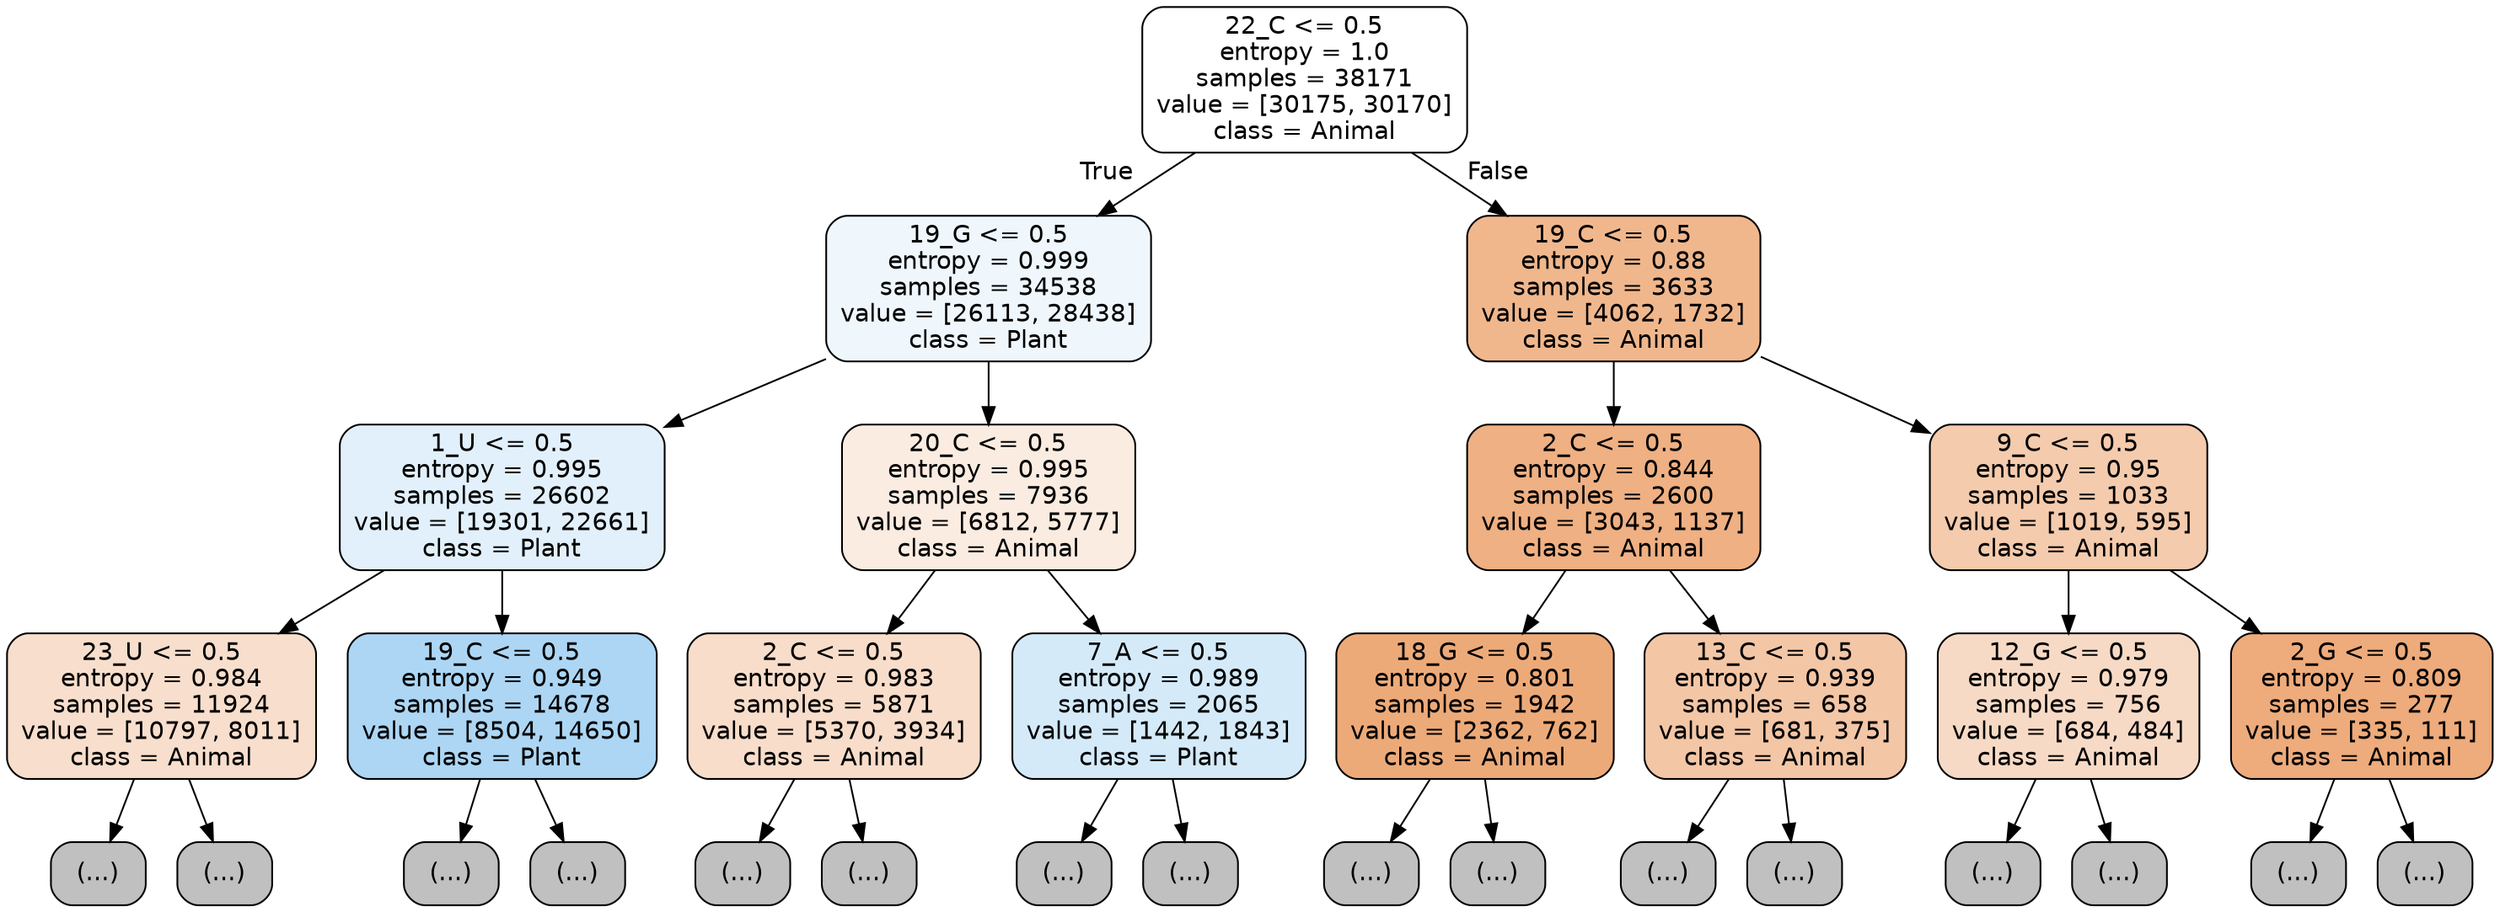 digraph Tree {
node [shape=box, style="filled, rounded", color="black", fontname="helvetica"] ;
edge [fontname="helvetica"] ;
0 [label="22_C <= 0.5\nentropy = 1.0\nsamples = 38171\nvalue = [30175, 30170]\nclass = Animal", fillcolor="#ffffff"] ;
1 [label="19_G <= 0.5\nentropy = 0.999\nsamples = 34538\nvalue = [26113, 28438]\nclass = Plant", fillcolor="#eff7fd"] ;
0 -> 1 [labeldistance=2.5, labelangle=45, headlabel="True"] ;
2 [label="1_U <= 0.5\nentropy = 0.995\nsamples = 26602\nvalue = [19301, 22661]\nclass = Plant", fillcolor="#e2f0fb"] ;
1 -> 2 ;
3 [label="23_U <= 0.5\nentropy = 0.984\nsamples = 11924\nvalue = [10797, 8011]\nclass = Animal", fillcolor="#f8decc"] ;
2 -> 3 ;
4 [label="(...)", fillcolor="#C0C0C0"] ;
3 -> 4 ;
6131 [label="(...)", fillcolor="#C0C0C0"] ;
3 -> 6131 ;
6384 [label="19_C <= 0.5\nentropy = 0.949\nsamples = 14678\nvalue = [8504, 14650]\nclass = Plant", fillcolor="#acd6f4"] ;
2 -> 6384 ;
6385 [label="(...)", fillcolor="#C0C0C0"] ;
6384 -> 6385 ;
9686 [label="(...)", fillcolor="#C0C0C0"] ;
6384 -> 9686 ;
11313 [label="20_C <= 0.5\nentropy = 0.995\nsamples = 7936\nvalue = [6812, 5777]\nclass = Animal", fillcolor="#fbece1"] ;
1 -> 11313 ;
11314 [label="2_C <= 0.5\nentropy = 0.983\nsamples = 5871\nvalue = [5370, 3934]\nclass = Animal", fillcolor="#f8ddca"] ;
11313 -> 11314 ;
11315 [label="(...)", fillcolor="#C0C0C0"] ;
11314 -> 11315 ;
13756 [label="(...)", fillcolor="#C0C0C0"] ;
11314 -> 13756 ;
14375 [label="7_A <= 0.5\nentropy = 0.989\nsamples = 2065\nvalue = [1442, 1843]\nclass = Plant", fillcolor="#d4eaf9"] ;
11313 -> 14375 ;
14376 [label="(...)", fillcolor="#C0C0C0"] ;
14375 -> 14376 ;
15085 [label="(...)", fillcolor="#C0C0C0"] ;
14375 -> 15085 ;
15312 [label="19_C <= 0.5\nentropy = 0.88\nsamples = 3633\nvalue = [4062, 1732]\nclass = Animal", fillcolor="#f0b78d"] ;
0 -> 15312 [labeldistance=2.5, labelangle=-45, headlabel="False"] ;
15313 [label="2_C <= 0.5\nentropy = 0.844\nsamples = 2600\nvalue = [3043, 1137]\nclass = Animal", fillcolor="#efb083"] ;
15312 -> 15313 ;
15314 [label="18_G <= 0.5\nentropy = 0.801\nsamples = 1942\nvalue = [2362, 762]\nclass = Animal", fillcolor="#edaa79"] ;
15313 -> 15314 ;
15315 [label="(...)", fillcolor="#C0C0C0"] ;
15314 -> 15315 ;
16000 [label="(...)", fillcolor="#C0C0C0"] ;
15314 -> 16000 ;
16269 [label="13_C <= 0.5\nentropy = 0.939\nsamples = 658\nvalue = [681, 375]\nclass = Animal", fillcolor="#f3c6a6"] ;
15313 -> 16269 ;
16270 [label="(...)", fillcolor="#C0C0C0"] ;
16269 -> 16270 ;
16449 [label="(...)", fillcolor="#C0C0C0"] ;
16269 -> 16449 ;
16522 [label="9_C <= 0.5\nentropy = 0.95\nsamples = 1033\nvalue = [1019, 595]\nclass = Animal", fillcolor="#f4cbad"] ;
15312 -> 16522 ;
16523 [label="12_G <= 0.5\nentropy = 0.979\nsamples = 756\nvalue = [684, 484]\nclass = Animal", fillcolor="#f7dac5"] ;
16522 -> 16523 ;
16524 [label="(...)", fillcolor="#C0C0C0"] ;
16523 -> 16524 ;
16817 [label="(...)", fillcolor="#C0C0C0"] ;
16523 -> 16817 ;
16938 [label="2_G <= 0.5\nentropy = 0.809\nsamples = 277\nvalue = [335, 111]\nclass = Animal", fillcolor="#eeab7b"] ;
16522 -> 16938 ;
16939 [label="(...)", fillcolor="#C0C0C0"] ;
16938 -> 16939 ;
17036 [label="(...)", fillcolor="#C0C0C0"] ;
16938 -> 17036 ;
}
